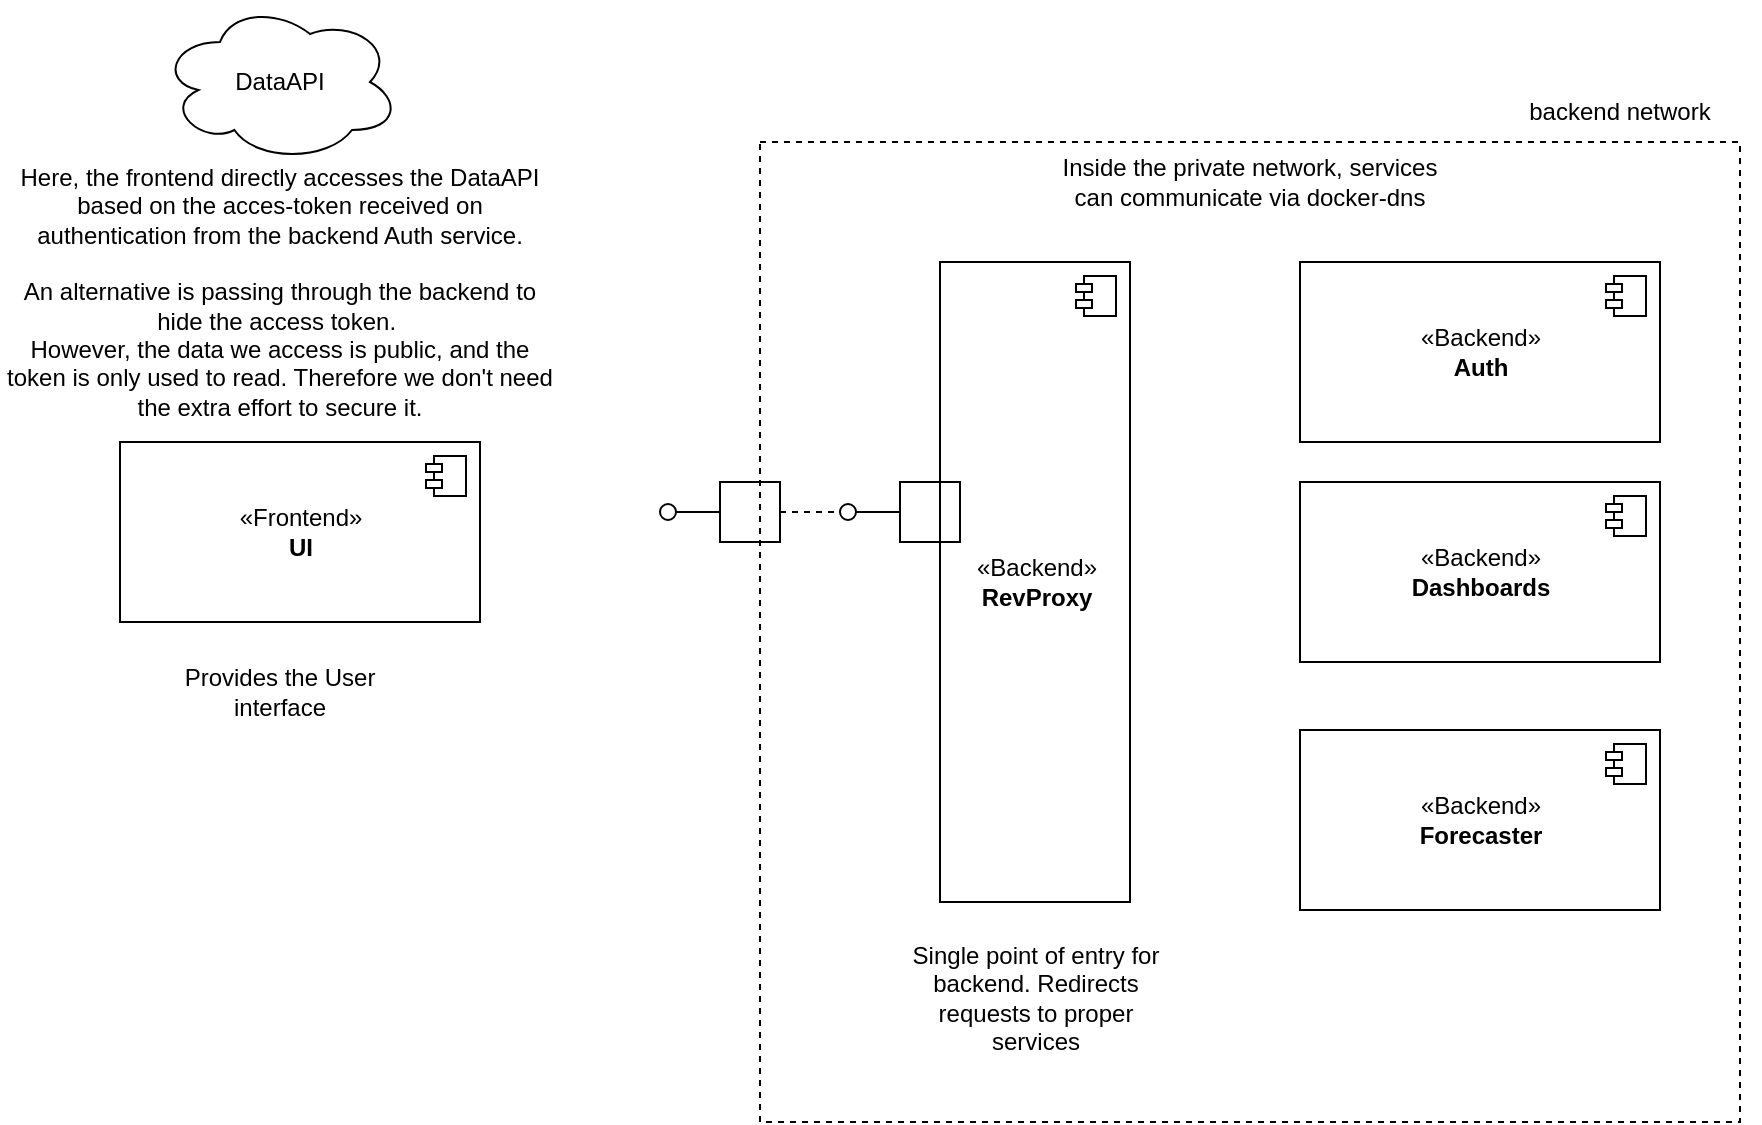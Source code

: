 <mxfile>
    <diagram id="k5bqN02csQ1cKzLP5F3b" name="SystemComponents">
        <mxGraphModel dx="1177" dy="779" grid="1" gridSize="10" guides="1" tooltips="1" connect="1" arrows="1" fold="1" page="1" pageScale="1" pageWidth="1169" pageHeight="827" math="0" shadow="0">
            <root>
                <mxCell id="0"/>
                <mxCell id="1" parent="0"/>
                <mxCell id="19" value="" style="whiteSpace=wrap;html=1;aspect=fixed;fillColor=none;dashed=1;" parent="1" vertex="1">
                    <mxGeometry x="390" y="80" width="490" height="490" as="geometry"/>
                </mxCell>
                <mxCell id="2" value="«Frontend»&lt;br&gt;&lt;b&gt;UI&lt;/b&gt;" style="html=1;dropTarget=0;" parent="1" vertex="1">
                    <mxGeometry x="70" y="230" width="180" height="90" as="geometry"/>
                </mxCell>
                <mxCell id="3" value="" style="shape=module;jettyWidth=8;jettyHeight=4;" parent="2" vertex="1">
                    <mxGeometry x="1" width="20" height="20" relative="1" as="geometry">
                        <mxPoint x="-27" y="7" as="offset"/>
                    </mxGeometry>
                </mxCell>
                <mxCell id="4" value="«Backend»&lt;br&gt;&lt;b&gt;Auth&lt;/b&gt;" style="html=1;dropTarget=0;" parent="1" vertex="1">
                    <mxGeometry x="660" y="140" width="180" height="90" as="geometry"/>
                </mxCell>
                <mxCell id="5" value="" style="shape=module;jettyWidth=8;jettyHeight=4;" parent="4" vertex="1">
                    <mxGeometry x="1" width="20" height="20" relative="1" as="geometry">
                        <mxPoint x="-27" y="7" as="offset"/>
                    </mxGeometry>
                </mxCell>
                <mxCell id="6" value="«Backend»&lt;br&gt;&lt;b&gt;Dashboards&lt;/b&gt;" style="html=1;dropTarget=0;" parent="1" vertex="1">
                    <mxGeometry x="660" y="250" width="180" height="90" as="geometry"/>
                </mxCell>
                <mxCell id="7" value="" style="shape=module;jettyWidth=8;jettyHeight=4;" parent="6" vertex="1">
                    <mxGeometry x="1" width="20" height="20" relative="1" as="geometry">
                        <mxPoint x="-27" y="7" as="offset"/>
                    </mxGeometry>
                </mxCell>
                <mxCell id="8" value="«Backend»&lt;br&gt;&lt;b&gt;Forecaster&lt;/b&gt;" style="html=1;dropTarget=0;" parent="1" vertex="1">
                    <mxGeometry x="660" y="374" width="180" height="90" as="geometry"/>
                </mxCell>
                <mxCell id="9" value="" style="shape=module;jettyWidth=8;jettyHeight=4;" parent="8" vertex="1">
                    <mxGeometry x="1" width="20" height="20" relative="1" as="geometry">
                        <mxPoint x="-27" y="7" as="offset"/>
                    </mxGeometry>
                </mxCell>
                <mxCell id="10" value="«Backend»&lt;br&gt;&lt;b&gt;RevProxy&lt;/b&gt;" style="html=1;dropTarget=0;" parent="1" vertex="1">
                    <mxGeometry x="480" y="140" width="95" height="320" as="geometry"/>
                </mxCell>
                <mxCell id="11" value="" style="shape=module;jettyWidth=8;jettyHeight=4;" parent="10" vertex="1">
                    <mxGeometry x="1" width="20" height="20" relative="1" as="geometry">
                        <mxPoint x="-27" y="7" as="offset"/>
                    </mxGeometry>
                </mxCell>
                <mxCell id="13" value="Provides the User interface" style="text;html=1;strokeColor=none;fillColor=none;align=center;verticalAlign=middle;whiteSpace=wrap;rounded=0;" parent="1" vertex="1">
                    <mxGeometry x="80" y="340" width="140" height="30" as="geometry"/>
                </mxCell>
                <mxCell id="14" value="DataAPI" style="ellipse;shape=cloud;whiteSpace=wrap;html=1;" parent="1" vertex="1">
                    <mxGeometry x="90" y="10" width="120" height="80" as="geometry"/>
                </mxCell>
                <mxCell id="15" value="Single point of entry for backend. Redirects requests to proper services" style="text;html=1;strokeColor=none;fillColor=none;align=center;verticalAlign=middle;whiteSpace=wrap;rounded=0;" parent="1" vertex="1">
                    <mxGeometry x="457.5" y="480" width="140" height="56" as="geometry"/>
                </mxCell>
                <mxCell id="17" value="Here, the frontend directly accesses the DataAPI based on the acces-token received on authentication from the backend Auth service.&lt;br&gt;&lt;br&gt;An alternative is passing through the backend to hide the access token.&amp;nbsp;&lt;br&gt;However, the data we access is public, and the token is only used to read. Therefore we don't need the extra effort to secure it." style="text;html=1;strokeColor=none;fillColor=none;align=center;verticalAlign=middle;whiteSpace=wrap;rounded=0;" parent="1" vertex="1">
                    <mxGeometry x="10" y="90" width="280" height="130" as="geometry"/>
                </mxCell>
                <mxCell id="20" value="backend network" style="text;html=1;strokeColor=none;fillColor=none;align=center;verticalAlign=middle;whiteSpace=wrap;rounded=0;dashed=1;" parent="1" vertex="1">
                    <mxGeometry x="750" y="50" width="140" height="30" as="geometry"/>
                </mxCell>
                <mxCell id="37" value="" style="group;rotation=-180;" parent="1" vertex="1" connectable="0">
                    <mxGeometry x="340" y="250" width="60" height="30" as="geometry"/>
                </mxCell>
                <mxCell id="34" value="" style="html=1;rounded=0;fillColor=none;rotation=-180;" parent="37" vertex="1">
                    <mxGeometry x="30" width="30" height="30" as="geometry"/>
                </mxCell>
                <mxCell id="35" value="" style="endArrow=none;html=1;rounded=0;align=center;verticalAlign=top;endFill=0;labelBackgroundColor=none;endSize=2;" parent="37" source="34" target="36" edge="1">
                    <mxGeometry relative="1" as="geometry"/>
                </mxCell>
                <mxCell id="36" value="" style="ellipse;html=1;fontSize=11;align=center;fillColor=none;points=[];aspect=fixed;resizable=0;verticalAlign=bottom;labelPosition=center;verticalLabelPosition=top;flipH=1;rotation=-180;" parent="37" vertex="1">
                    <mxGeometry y="11" width="8" height="8" as="geometry"/>
                </mxCell>
                <mxCell id="38" value="" style="group;rotation=-180;" parent="1" vertex="1" connectable="0">
                    <mxGeometry x="430" y="250" width="60" height="30" as="geometry"/>
                </mxCell>
                <mxCell id="39" value="" style="html=1;rounded=0;fillColor=none;rotation=-180;" parent="38" vertex="1">
                    <mxGeometry x="30" width="30" height="30" as="geometry"/>
                </mxCell>
                <mxCell id="40" value="" style="endArrow=none;html=1;rounded=0;align=center;verticalAlign=top;endFill=0;labelBackgroundColor=none;endSize=2;" parent="38" source="39" target="41" edge="1">
                    <mxGeometry relative="1" as="geometry"/>
                </mxCell>
                <mxCell id="41" value="" style="ellipse;html=1;fontSize=11;align=center;fillColor=none;points=[];aspect=fixed;resizable=0;verticalAlign=bottom;labelPosition=center;verticalLabelPosition=top;flipH=1;rotation=-180;" parent="38" vertex="1">
                    <mxGeometry y="11" width="8" height="8" as="geometry"/>
                </mxCell>
                <mxCell id="42" value="" style="endArrow=none;dashed=1;html=1;exitX=0;exitY=0.5;exitDx=0;exitDy=0;" parent="1" source="34" edge="1">
                    <mxGeometry width="50" height="50" relative="1" as="geometry">
                        <mxPoint x="300" y="370" as="sourcePoint"/>
                        <mxPoint x="430" y="265" as="targetPoint"/>
                    </mxGeometry>
                </mxCell>
                <mxCell id="43" value="Inside the private network, services can communicate via docker-dns" style="text;html=1;strokeColor=none;fillColor=none;align=center;verticalAlign=middle;whiteSpace=wrap;rounded=0;dashed=1;" parent="1" vertex="1">
                    <mxGeometry x="530" y="70" width="210" height="60" as="geometry"/>
                </mxCell>
            </root>
        </mxGraphModel>
    </diagram>
    <diagram id="5wI-kCk8OfMBNjvCVMY2" name="Backend services">
        <mxGraphModel dx="1199" dy="413" grid="1" gridSize="10" guides="1" tooltips="1" connect="1" arrows="1" fold="1" page="1" pageScale="1" pageWidth="1169" pageHeight="827" math="0" shadow="0">
            <root>
                <mxCell id="0"/>
                <mxCell id="1" parent="0"/>
                <mxCell id="4BP66CT8XZtjAaU_4Pfg-1" value="" style="html=1;dropTarget=0;" parent="1" vertex="1">
                    <mxGeometry x="50" y="60" width="590" height="250" as="geometry"/>
                </mxCell>
                <mxCell id="4BP66CT8XZtjAaU_4Pfg-2" value="" style="shape=module;jettyWidth=8;jettyHeight=4;" parent="4BP66CT8XZtjAaU_4Pfg-1" vertex="1">
                    <mxGeometry x="1" width="20" height="20" relative="1" as="geometry">
                        <mxPoint x="-27" y="7" as="offset"/>
                    </mxGeometry>
                </mxCell>
                <mxCell id="4BP66CT8XZtjAaU_4Pfg-4" value="«Component»&lt;br&gt;&lt;b&gt;AppServer&lt;/b&gt;" style="html=1;dropTarget=0;" parent="1" vertex="1">
                    <mxGeometry x="90" y="110" width="110" height="150" as="geometry"/>
                </mxCell>
                <mxCell id="4BP66CT8XZtjAaU_4Pfg-5" value="" style="shape=module;jettyWidth=8;jettyHeight=4;" parent="4BP66CT8XZtjAaU_4Pfg-4" vertex="1">
                    <mxGeometry x="1" width="20" height="20" relative="1" as="geometry">
                        <mxPoint x="-27" y="7" as="offset"/>
                    </mxGeometry>
                </mxCell>
                <mxCell id="4BP66CT8XZtjAaU_4Pfg-6" value="«Component»&lt;br&gt;&lt;b&gt;AuthLogic&lt;/b&gt;" style="html=1;dropTarget=0;" parent="1" vertex="1">
                    <mxGeometry x="250" y="110" width="110" height="150" as="geometry"/>
                </mxCell>
                <mxCell id="4BP66CT8XZtjAaU_4Pfg-7" value="" style="shape=module;jettyWidth=8;jettyHeight=4;" parent="4BP66CT8XZtjAaU_4Pfg-6" vertex="1">
                    <mxGeometry x="1" width="20" height="20" relative="1" as="geometry">
                        <mxPoint x="-27" y="7" as="offset"/>
                    </mxGeometry>
                </mxCell>
                <mxCell id="4BP66CT8XZtjAaU_4Pfg-8" value="«Component»&lt;br&gt;&lt;b&gt;StorageProvider&lt;/b&gt;" style="html=1;dropTarget=0;" parent="1" vertex="1">
                    <mxGeometry x="430" y="110" width="110" height="150" as="geometry"/>
                </mxCell>
                <mxCell id="4BP66CT8XZtjAaU_4Pfg-9" value="" style="shape=module;jettyWidth=8;jettyHeight=4;" parent="4BP66CT8XZtjAaU_4Pfg-8" vertex="1">
                    <mxGeometry x="1" width="20" height="20" relative="1" as="geometry">
                        <mxPoint x="-27" y="7" as="offset"/>
                    </mxGeometry>
                </mxCell>
                <mxCell id="4BP66CT8XZtjAaU_4Pfg-10" value="Auth Service" style="text;html=1;align=center;verticalAlign=middle;resizable=0;points=[];autosize=1;strokeColor=none;fillColor=none;" parent="1" vertex="1">
                    <mxGeometry x="250" y="30" width="90" height="30" as="geometry"/>
                </mxCell>
                <mxCell id="ruvIt_iEg97WQy3mAJ6C-1" value="" style="html=1;dropTarget=0;" parent="1" vertex="1">
                    <mxGeometry x="60" y="350" width="590" height="250" as="geometry"/>
                </mxCell>
                <mxCell id="ruvIt_iEg97WQy3mAJ6C-2" value="" style="shape=module;jettyWidth=8;jettyHeight=4;" parent="ruvIt_iEg97WQy3mAJ6C-1" vertex="1">
                    <mxGeometry x="1" width="20" height="20" relative="1" as="geometry">
                        <mxPoint x="-27" y="7" as="offset"/>
                    </mxGeometry>
                </mxCell>
                <mxCell id="ruvIt_iEg97WQy3mAJ6C-3" value="«Component»&lt;br&gt;&lt;b&gt;AppServer&lt;/b&gt;" style="html=1;dropTarget=0;" parent="1" vertex="1">
                    <mxGeometry x="100" y="400" width="110" height="150" as="geometry"/>
                </mxCell>
                <mxCell id="ruvIt_iEg97WQy3mAJ6C-4" value="" style="shape=module;jettyWidth=8;jettyHeight=4;" parent="ruvIt_iEg97WQy3mAJ6C-3" vertex="1">
                    <mxGeometry x="1" width="20" height="20" relative="1" as="geometry">
                        <mxPoint x="-27" y="7" as="offset"/>
                    </mxGeometry>
                </mxCell>
                <mxCell id="ruvIt_iEg97WQy3mAJ6C-5" value="«Component»&lt;br&gt;&lt;b&gt;Dashboards Logic&lt;/b&gt;" style="html=1;dropTarget=0;" parent="1" vertex="1">
                    <mxGeometry x="285" y="400" width="120" height="150" as="geometry"/>
                </mxCell>
                <mxCell id="ruvIt_iEg97WQy3mAJ6C-6" value="" style="shape=module;jettyWidth=8;jettyHeight=4;" parent="ruvIt_iEg97WQy3mAJ6C-5" vertex="1">
                    <mxGeometry x="1" width="20" height="20" relative="1" as="geometry">
                        <mxPoint x="-27" y="7" as="offset"/>
                    </mxGeometry>
                </mxCell>
                <mxCell id="ruvIt_iEg97WQy3mAJ6C-7" value="«Component»&lt;br&gt;&lt;b&gt;StorageProvider&lt;/b&gt;" style="html=1;dropTarget=0;" parent="1" vertex="1">
                    <mxGeometry x="475" y="400" width="110" height="150" as="geometry"/>
                </mxCell>
                <mxCell id="ruvIt_iEg97WQy3mAJ6C-8" value="" style="shape=module;jettyWidth=8;jettyHeight=4;" parent="ruvIt_iEg97WQy3mAJ6C-7" vertex="1">
                    <mxGeometry x="1" width="20" height="20" relative="1" as="geometry">
                        <mxPoint x="-27" y="7" as="offset"/>
                    </mxGeometry>
                </mxCell>
                <mxCell id="ruvIt_iEg97WQy3mAJ6C-9" value="Dashboards Service" style="text;html=1;align=center;verticalAlign=middle;resizable=0;points=[];autosize=1;strokeColor=none;fillColor=none;" parent="1" vertex="1">
                    <mxGeometry x="240" y="320" width="130" height="30" as="geometry"/>
                </mxCell>
            </root>
        </mxGraphModel>
    </diagram>
    <diagram id="uphkCuOw7HRHPjCCz7ia" name="SilentSignIn">
        <mxGraphModel dx="1199" dy="1240" grid="1" gridSize="10" guides="1" tooltips="1" connect="1" arrows="1" fold="1" page="1" pageScale="1" pageWidth="1169" pageHeight="827" math="0" shadow="0">
            <root>
                <mxCell id="0"/>
                <mxCell id="1" parent="0"/>
                <mxCell id="uh8G96t23eyZ6u7PxSP9-3" value="«Component»&lt;br&gt;&lt;b&gt;DashboardList&lt;/b&gt;" style="html=1;dropTarget=0;" parent="1" vertex="1">
                    <mxGeometry x="200" y="400" width="180" height="90" as="geometry"/>
                </mxCell>
                <mxCell id="uh8G96t23eyZ6u7PxSP9-4" value="" style="shape=module;jettyWidth=8;jettyHeight=4;" parent="uh8G96t23eyZ6u7PxSP9-3" vertex="1">
                    <mxGeometry x="1" width="20" height="20" relative="1" as="geometry">
                        <mxPoint x="-27" y="7" as="offset"/>
                    </mxGeometry>
                </mxCell>
                <mxCell id="uh8G96t23eyZ6u7PxSP9-11" value="«Store»&lt;br&gt;&lt;b&gt;AuthStore&lt;/b&gt;" style="html=1;dropTarget=0;" parent="1" vertex="1">
                    <mxGeometry x="520" y="200" width="140" height="160" as="geometry"/>
                </mxCell>
                <mxCell id="uh8G96t23eyZ6u7PxSP9-12" value="" style="shape=module;jettyWidth=8;jettyHeight=4;" parent="uh8G96t23eyZ6u7PxSP9-11" vertex="1">
                    <mxGeometry x="1" width="20" height="20" relative="1" as="geometry">
                        <mxPoint x="-27" y="7" as="offset"/>
                    </mxGeometry>
                </mxCell>
                <mxCell id="uh8G96t23eyZ6u7PxSP9-15" value="authContextObservable" style="shape=cube;whiteSpace=wrap;html=1;boundedLbl=1;backgroundOutline=1;darkOpacity=0.05;darkOpacity2=0.1;" parent="1" vertex="1">
                    <mxGeometry x="340" y="260" width="150" height="40" as="geometry"/>
                </mxCell>
                <mxCell id="uh8G96t23eyZ6u7PxSP9-19" value="«Component»&lt;br&gt;&lt;b&gt;SignIn&lt;/b&gt;" style="html=1;dropTarget=0;" parent="1" vertex="1">
                    <mxGeometry x="160" y="200" width="140" height="110" as="geometry"/>
                </mxCell>
                <mxCell id="uh8G96t23eyZ6u7PxSP9-20" value="" style="shape=module;jettyWidth=8;jettyHeight=4;" parent="uh8G96t23eyZ6u7PxSP9-19" vertex="1">
                    <mxGeometry x="1" width="20" height="20" relative="1" as="geometry">
                        <mxPoint x="-27" y="7" as="offset"/>
                    </mxGeometry>
                </mxCell>
                <mxCell id="uh8G96t23eyZ6u7PxSP9-21" value="&lt;h1&gt;Silent SignIn&lt;/h1&gt;&lt;div&gt;- this mechanism is used temporarily, while a full auth and users concept is not defined.&lt;/div&gt;&lt;div&gt;- The SignIn component will simply act as a pass-trough here and trigger the automated sign in and populate the AuthStore with auth data.&lt;/div&gt;&lt;div&gt;- On successful sign in, the component will load DashboardsList&lt;/div&gt;" style="text;html=1;strokeColor=none;fillColor=none;spacing=5;spacingTop=-20;whiteSpace=wrap;overflow=hidden;rounded=0;" parent="1" vertex="1">
                    <mxGeometry x="250" width="420" height="130" as="geometry"/>
                </mxCell>
                <mxCell id="uh8G96t23eyZ6u7PxSP9-22" value="Security and guards" style="text;html=1;strokeColor=none;fillColor=none;align=center;verticalAlign=middle;whiteSpace=wrap;rounded=0;" parent="1" vertex="1">
                    <mxGeometry x="10" y="40" width="60" height="30" as="geometry"/>
                </mxCell>
                <mxCell id="uh8G96t23eyZ6u7PxSP9-32" value="" style="endArrow=classic;html=1;exitX=1.007;exitY=0.391;exitDx=0;exitDy=0;exitPerimeter=0;entryX=0;entryY=0.25;entryDx=0;entryDy=0;" parent="1" source="uh8G96t23eyZ6u7PxSP9-19" target="uh8G96t23eyZ6u7PxSP9-11" edge="1">
                    <mxGeometry width="50" height="50" relative="1" as="geometry">
                        <mxPoint x="370" y="290" as="sourcePoint"/>
                        <mxPoint x="420" y="240" as="targetPoint"/>
                    </mxGeometry>
                </mxCell>
                <mxCell id="uh8G96t23eyZ6u7PxSP9-33" value="onInit(): request sign in" style="text;html=1;align=center;verticalAlign=middle;resizable=0;points=[];autosize=1;strokeColor=none;fillColor=none;" parent="1" vertex="1">
                    <mxGeometry x="320" y="210" width="150" height="30" as="geometry"/>
                </mxCell>
                <mxCell id="uh8G96t23eyZ6u7PxSP9-34" value="Backend&amp;nbsp;&lt;br&gt;Services" style="rounded=1;whiteSpace=wrap;html=1;" parent="1" vertex="1">
                    <mxGeometry x="880" y="190" width="120" height="190" as="geometry"/>
                </mxCell>
                <mxCell id="uh8G96t23eyZ6u7PxSP9-35" value="browser&lt;br&gt;storage" style="shape=cylinder3;whiteSpace=wrap;html=1;boundedLbl=1;backgroundOutline=1;size=15;" parent="1" vertex="1">
                    <mxGeometry x="560" y="300" width="60" height="60" as="geometry"/>
                </mxCell>
                <mxCell id="uh8G96t23eyZ6u7PxSP9-36" value="" style="endArrow=classic;startArrow=classic;html=1;entryX=0.017;entryY=0.384;entryDx=0;entryDy=0;entryPerimeter=0;exitX=1.021;exitY=0.388;exitDx=0;exitDy=0;exitPerimeter=0;" parent="1" source="uh8G96t23eyZ6u7PxSP9-11" target="uh8G96t23eyZ6u7PxSP9-34" edge="1">
                    <mxGeometry width="50" height="50" relative="1" as="geometry">
                        <mxPoint x="700" y="280" as="sourcePoint"/>
                        <mxPoint x="750" y="230" as="targetPoint"/>
                    </mxGeometry>
                </mxCell>
                <mxCell id="uh8G96t23eyZ6u7PxSP9-37" value="SignIn with predefined credentials" style="text;html=1;align=center;verticalAlign=middle;resizable=0;points=[];autosize=1;strokeColor=none;fillColor=none;" parent="1" vertex="1">
                    <mxGeometry x="675" y="230" width="200" height="30" as="geometry"/>
                </mxCell>
                <mxCell id="uh8G96t23eyZ6u7PxSP9-38" value="" style="endArrow=classic;html=1;entryX=0.5;entryY=0;entryDx=0;entryDy=0;" parent="1" source="uh8G96t23eyZ6u7PxSP9-19" target="uh8G96t23eyZ6u7PxSP9-3" edge="1">
                    <mxGeometry width="50" height="50" relative="1" as="geometry">
                        <mxPoint x="350" y="380" as="sourcePoint"/>
                        <mxPoint x="400" y="330" as="targetPoint"/>
                        <Array as="points">
                            <mxPoint x="230" y="350"/>
                            <mxPoint x="290" y="350"/>
                        </Array>
                    </mxGeometry>
                </mxCell>
                <mxCell id="uh8G96t23eyZ6u7PxSP9-39" value="onSuccessfulAuth(): load DasboardsList" style="text;html=1;align=center;verticalAlign=middle;resizable=0;points=[];autosize=1;strokeColor=none;fillColor=none;" parent="1" vertex="1">
                    <mxGeometry x="185" y="320" width="240" height="30" as="geometry"/>
                </mxCell>
                <mxCell id="uh8G96t23eyZ6u7PxSP9-41" value="" style="endArrow=classic;html=1;entryX=1;entryY=0.75;entryDx=0;entryDy=0;" parent="1" source="uh8G96t23eyZ6u7PxSP9-15" target="uh8G96t23eyZ6u7PxSP9-19" edge="1">
                    <mxGeometry width="50" height="50" relative="1" as="geometry">
                        <mxPoint x="470" y="470" as="sourcePoint"/>
                        <mxPoint x="520" y="420" as="targetPoint"/>
                    </mxGeometry>
                </mxCell>
                <mxCell id="uh8G96t23eyZ6u7PxSP9-42" value="" style="endArrow=classic;html=1;entryX=0;entryY=0;entryDx=150;entryDy=30;entryPerimeter=0;" parent="1" target="uh8G96t23eyZ6u7PxSP9-15" edge="1">
                    <mxGeometry width="50" height="50" relative="1" as="geometry">
                        <mxPoint x="520" y="290" as="sourcePoint"/>
                        <mxPoint x="600" y="470" as="targetPoint"/>
                    </mxGeometry>
                </mxCell>
            </root>
        </mxGraphModel>
    </diagram>
    <diagram id="P16CNtLB-4IlEtLsnqEm" name="BackendDashboardsApi">
        <mxGraphModel dx="1177" dy="779" grid="1" gridSize="10" guides="1" tooltips="1" connect="1" arrows="1" fold="1" page="1" pageScale="1" pageWidth="1169" pageHeight="827" math="0" shadow="0">
            <root>
                <mxCell id="0"/>
                <mxCell id="1" parent="0"/>
                <mxCell id="WdKTfdVPN0f5Ysp5mIyR-1" value="Methods/Route" style="swimlane;whiteSpace=wrap;html=1;" parent="1" vertex="1">
                    <mxGeometry x="30" y="50" width="270" height="400" as="geometry"/>
                </mxCell>
                <mxCell id="WdKTfdVPN0f5Ysp5mIyR-4" value="GET,POST /dashboards/test" style="rounded=1;whiteSpace=wrap;html=1;" parent="WdKTfdVPN0f5Ysp5mIyR-1" vertex="1">
                    <mxGeometry x="20" y="40" width="210" height="40" as="geometry"/>
                </mxCell>
                <mxCell id="WdKTfdVPN0f5Ysp5mIyR-5" value="POST /dashboards" style="rounded=1;whiteSpace=wrap;html=1;" parent="WdKTfdVPN0f5Ysp5mIyR-1" vertex="1">
                    <mxGeometry x="20" y="100" width="210" height="40" as="geometry"/>
                </mxCell>
                <mxCell id="WdKTfdVPN0f5Ysp5mIyR-6" value="PUT /dashboards" style="rounded=1;whiteSpace=wrap;html=1;" parent="WdKTfdVPN0f5Ysp5mIyR-1" vertex="1">
                    <mxGeometry x="20" y="160" width="210" height="40" as="geometry"/>
                </mxCell>
                <mxCell id="WdKTfdVPN0f5Ysp5mIyR-7" value="DELETE /dashboards" style="rounded=1;whiteSpace=wrap;html=1;" parent="WdKTfdVPN0f5Ysp5mIyR-1" vertex="1">
                    <mxGeometry x="20" y="220" width="210" height="40" as="geometry"/>
                </mxCell>
                <mxCell id="WdKTfdVPN0f5Ysp5mIyR-8" value="GET /dashboards/find" style="rounded=1;whiteSpace=wrap;html=1;" parent="WdKTfdVPN0f5Ysp5mIyR-1" vertex="1">
                    <mxGeometry x="20" y="280" width="210" height="40" as="geometry"/>
                </mxCell>
                <mxCell id="WdKTfdVPN0f5Ysp5mIyR-9" value="GET /dashboards" style="rounded=1;whiteSpace=wrap;html=1;" parent="WdKTfdVPN0f5Ysp5mIyR-1" vertex="1">
                    <mxGeometry x="20" y="343.5" width="210" height="40" as="geometry"/>
                </mxCell>
                <mxCell id="WdKTfdVPN0f5Ysp5mIyR-2" value="Data: body/query" style="swimlane;whiteSpace=wrap;html=1;" parent="1" vertex="1">
                    <mxGeometry x="320" y="50" width="290" height="400" as="geometry"/>
                </mxCell>
                <mxCell id="WdKTfdVPN0f5Ysp5mIyR-11" value="Body {data to be mirrored}" style="rounded=1;whiteSpace=wrap;html=1;" parent="WdKTfdVPN0f5Ysp5mIyR-2" vertex="1">
                    <mxGeometry x="20" y="40" width="250" height="40" as="geometry"/>
                </mxCell>
                <mxCell id="WdKTfdVPN0f5Ysp5mIyR-13" value="Query userid&lt;br&gt;Body {name, trackedSymbols, timestamp}" style="rounded=1;whiteSpace=wrap;html=1;" parent="WdKTfdVPN0f5Ysp5mIyR-2" vertex="1">
                    <mxGeometry x="20" y="100" width="250" height="40" as="geometry"/>
                </mxCell>
                <mxCell id="WdKTfdVPN0f5Ysp5mIyR-15" value="Query: dashboard_id&lt;br&gt;Body { name, trackedSymbols, timestamp}" style="rounded=1;whiteSpace=wrap;html=1;" parent="WdKTfdVPN0f5Ysp5mIyR-2" vertex="1">
                    <mxGeometry x="20" y="160" width="250" height="40" as="geometry"/>
                </mxCell>
                <mxCell id="WdKTfdVPN0f5Ysp5mIyR-17" value="Query: dashboard_id" style="rounded=1;whiteSpace=wrap;html=1;" parent="WdKTfdVPN0f5Ysp5mIyR-2" vertex="1">
                    <mxGeometry x="15" y="220" width="255" height="40" as="geometry"/>
                </mxCell>
                <mxCell id="WdKTfdVPN0f5Ysp5mIyR-19" value="Query: dashboard_id" style="rounded=1;whiteSpace=wrap;html=1;" parent="WdKTfdVPN0f5Ysp5mIyR-2" vertex="1">
                    <mxGeometry x="15" y="280" width="255" height="40" as="geometry"/>
                </mxCell>
                <mxCell id="WdKTfdVPN0f5Ysp5mIyR-21" value="Query: {ownerid} or {ownerid, name}" style="rounded=1;whiteSpace=wrap;html=1;" parent="WdKTfdVPN0f5Ysp5mIyR-2" vertex="1">
                    <mxGeometry x="15" y="343.5" width="255" height="40" as="geometry"/>
                </mxCell>
                <mxCell id="WdKTfdVPN0f5Ysp5mIyR-3" value="Description" style="swimlane;whiteSpace=wrap;html=1;" parent="1" vertex="1">
                    <mxGeometry x="620" y="50" width="500" height="400" as="geometry"/>
                </mxCell>
                <mxCell id="WdKTfdVPN0f5Ysp5mIyR-12" value="Mirrors back request data" style="rounded=1;whiteSpace=wrap;html=1;align=center;" parent="WdKTfdVPN0f5Ysp5mIyR-3" vertex="1">
                    <mxGeometry x="10" y="40" width="460" height="40" as="geometry"/>
                </mxCell>
                <mxCell id="WdKTfdVPN0f5Ysp5mIyR-14" value="Creates a new dashboard and returns it if successful" style="rounded=1;whiteSpace=wrap;html=1;" parent="WdKTfdVPN0f5Ysp5mIyR-3" vertex="1">
                    <mxGeometry x="10" y="100" width="460" height="40" as="geometry"/>
                </mxCell>
                <mxCell id="WdKTfdVPN0f5Ysp5mIyR-16" value="Updates a dashboard configuration" style="rounded=1;whiteSpace=wrap;html=1;" parent="WdKTfdVPN0f5Ysp5mIyR-3" vertex="1">
                    <mxGeometry x="10" y="160" width="460" height="40" as="geometry"/>
                </mxCell>
                <mxCell id="WdKTfdVPN0f5Ysp5mIyR-18" value="Deletes a dashboard configuration" style="rounded=1;whiteSpace=wrap;html=1;" parent="WdKTfdVPN0f5Ysp5mIyR-3" vertex="1">
                    <mxGeometry x="10" y="220" width="460" height="40" as="geometry"/>
                </mxCell>
                <mxCell id="WdKTfdVPN0f5Ysp5mIyR-20" value="Returns a dashboard configuration" style="rounded=1;whiteSpace=wrap;html=1;" parent="WdKTfdVPN0f5Ysp5mIyR-3" vertex="1">
                    <mxGeometry x="10" y="280" width="460" height="40" as="geometry"/>
                </mxCell>
                <mxCell id="WdKTfdVPN0f5Ysp5mIyR-22" value="Returns all dashboard configurations for a user" style="rounded=1;whiteSpace=wrap;html=1;" parent="WdKTfdVPN0f5Ysp5mIyR-3" vertex="1">
                    <mxGeometry x="10" y="340" width="460" height="40" as="geometry"/>
                </mxCell>
            </root>
        </mxGraphModel>
    </diagram>
    <diagram id="Br6-GCHUpfwb4xp4ezAg" name="BackendDashboardsModule">
        <mxGraphModel dx="1177" dy="779" grid="1" gridSize="10" guides="1" tooltips="1" connect="1" arrows="1" fold="1" page="1" pageScale="1" pageWidth="1169" pageHeight="827" math="0" shadow="0">
            <root>
                <mxCell id="0"/>
                <mxCell id="1" parent="0"/>
                <mxCell id="SuPB6cbbiHJDRQ6zVgRs-15" value="DashboardsModule" style="swimlane;whiteSpace=wrap;html=1;" parent="1" vertex="1">
                    <mxGeometry x="170" y="240" width="790" height="240" as="geometry"/>
                </mxCell>
                <mxCell id="SuPB6cbbiHJDRQ6zVgRs-19" value="" style="endArrow=classic;html=1;entryX=0;entryY=0.75;entryDx=0;entryDy=0;exitX=1;exitY=0.75;exitDx=0;exitDy=0;" parent="SuPB6cbbiHJDRQ6zVgRs-15" edge="1">
                    <mxGeometry width="50" height="50" relative="1" as="geometry">
                        <mxPoint x="170" y="69.71" as="sourcePoint"/>
                        <mxPoint x="230" y="69.71" as="targetPoint"/>
                    </mxGeometry>
                </mxCell>
                <mxCell id="SuPB6cbbiHJDRQ6zVgRs-20" value="" style="endArrow=classic;html=1;entryX=0;entryY=0.75;entryDx=0;entryDy=0;exitX=1;exitY=0.75;exitDx=0;exitDy=0;" parent="SuPB6cbbiHJDRQ6zVgRs-15" edge="1">
                    <mxGeometry width="50" height="50" relative="1" as="geometry">
                        <mxPoint x="370" y="70" as="sourcePoint"/>
                        <mxPoint x="430" y="70" as="targetPoint"/>
                    </mxGeometry>
                </mxCell>
                <mxCell id="SuPB6cbbiHJDRQ6zVgRs-21" value="" style="endArrow=classic;html=1;entryX=0;entryY=0.5;entryDx=0;entryDy=0;exitX=1;exitY=0.75;exitDx=0;exitDy=0;" parent="SuPB6cbbiHJDRQ6zVgRs-15" target="SuPB6cbbiHJDRQ6zVgRs-10" edge="1">
                    <mxGeometry width="50" height="50" relative="1" as="geometry">
                        <mxPoint x="570" y="70" as="sourcePoint"/>
                        <mxPoint x="630" y="70" as="targetPoint"/>
                    </mxGeometry>
                </mxCell>
                <mxCell id="SuPB6cbbiHJDRQ6zVgRs-23" value="" style="endArrow=classic;html=1;exitX=0.25;exitY=0;exitDx=0;exitDy=0;" parent="SuPB6cbbiHJDRQ6zVgRs-15" source="SuPB6cbbiHJDRQ6zVgRs-13" edge="1">
                    <mxGeometry width="50" height="50" relative="1" as="geometry">
                        <mxPoint x="470" y="210" as="sourcePoint"/>
                        <mxPoint x="540" y="100" as="targetPoint"/>
                    </mxGeometry>
                </mxCell>
                <mxCell id="SuPB6cbbiHJDRQ6zVgRs-24" value="" style="endArrow=classic;html=1;exitX=0.75;exitY=0;exitDx=0;exitDy=0;" parent="SuPB6cbbiHJDRQ6zVgRs-15" source="SuPB6cbbiHJDRQ6zVgRs-13" edge="1">
                    <mxGeometry width="50" height="50" relative="1" as="geometry">
                        <mxPoint x="620" y="170" as="sourcePoint"/>
                        <mxPoint x="660" y="100" as="targetPoint"/>
                    </mxGeometry>
                </mxCell>
                <mxCell id="SuPB6cbbiHJDRQ6zVgRs-8" value="Controller" style="swimlane;fontStyle=0;childLayout=stackLayout;horizontal=1;startSize=26;fillColor=none;horizontalStack=0;resizeParent=1;resizeParentMax=0;resizeLast=0;collapsible=1;marginBottom=0;" parent="SuPB6cbbiHJDRQ6zVgRs-15" vertex="1">
                    <mxGeometry x="230" y="40" width="140" height="56" as="geometry"/>
                </mxCell>
                <mxCell id="G-R5u0f5guq3J0OuJTK2-7" value="API and routes" style="text;html=1;align=center;verticalAlign=middle;resizable=0;points=[];autosize=1;strokeColor=none;fillColor=none;" parent="SuPB6cbbiHJDRQ6zVgRs-8" vertex="1">
                    <mxGeometry y="26" width="140" height="30" as="geometry"/>
                </mxCell>
                <mxCell id="G-R5u0f5guq3J0OuJTK2-3" value="DashboardSerializer" style="swimlane;fontStyle=0;childLayout=stackLayout;horizontal=1;startSize=26;fillColor=none;horizontalStack=0;resizeParent=1;resizeParentMax=0;resizeLast=0;collapsible=1;marginBottom=0;" parent="SuPB6cbbiHJDRQ6zVgRs-15" vertex="1">
                    <mxGeometry x="230" y="130" width="140" height="56" as="geometry"/>
                </mxCell>
                <mxCell id="G-R5u0f5guq3J0OuJTK2-4" value="Control reponse data" style="text;html=1;align=center;verticalAlign=middle;resizable=0;points=[];autosize=1;strokeColor=none;fillColor=none;" parent="G-R5u0f5guq3J0OuJTK2-3" vertex="1">
                    <mxGeometry y="26" width="140" height="30" as="geometry"/>
                </mxCell>
                <mxCell id="G-R5u0f5guq3J0OuJTK2-6" value="Control reponse data" style="text;html=1;align=center;verticalAlign=middle;resizable=0;points=[];autosize=1;strokeColor=none;fillColor=none;" parent="SuPB6cbbiHJDRQ6zVgRs-15" vertex="1">
                    <mxGeometry x="300" y="186" width="140" height="30" as="geometry"/>
                </mxCell>
                <mxCell id="SuPB6cbbiHJDRQ6zVgRs-1" value="Request" style="shape=process;whiteSpace=wrap;html=1;backgroundOutline=1;" parent="1" vertex="1">
                    <mxGeometry x="30" y="280" width="80" height="60" as="geometry"/>
                </mxCell>
                <mxCell id="SuPB6cbbiHJDRQ6zVgRs-4" value="Validation" style="swimlane;fontStyle=0;childLayout=stackLayout;horizontal=1;startSize=26;fillColor=none;horizontalStack=0;resizeParent=1;resizeParentMax=0;resizeLast=0;collapsible=1;marginBottom=0;" parent="1" vertex="1">
                    <mxGeometry x="200" y="280" width="140" height="56" as="geometry"/>
                </mxCell>
                <mxCell id="G-R5u0f5guq3J0OuJTK2-5" value="Validate requests" style="text;html=1;align=center;verticalAlign=middle;resizable=0;points=[];autosize=1;strokeColor=none;fillColor=none;" parent="SuPB6cbbiHJDRQ6zVgRs-4" vertex="1">
                    <mxGeometry y="26" width="140" height="30" as="geometry"/>
                </mxCell>
                <mxCell id="SuPB6cbbiHJDRQ6zVgRs-9" value="Service" style="swimlane;fontStyle=0;childLayout=stackLayout;horizontal=1;startSize=26;fillColor=none;horizontalStack=0;resizeParent=1;resizeParentMax=0;resizeLast=0;collapsible=1;marginBottom=0;" parent="1" vertex="1">
                    <mxGeometry x="600" y="280" width="140" height="56" as="geometry"/>
                </mxCell>
                <mxCell id="G-R5u0f5guq3J0OuJTK2-8" value="Dashboards Logic" style="text;html=1;align=center;verticalAlign=middle;resizable=0;points=[];autosize=1;strokeColor=none;fillColor=none;" parent="SuPB6cbbiHJDRQ6zVgRs-9" vertex="1">
                    <mxGeometry y="26" width="140" height="30" as="geometry"/>
                </mxCell>
                <mxCell id="SuPB6cbbiHJDRQ6zVgRs-10" value="Repository" style="swimlane;fontStyle=0;childLayout=stackLayout;horizontal=1;startSize=26;fillColor=none;horizontalStack=0;resizeParent=1;resizeParentMax=0;resizeLast=0;collapsible=1;marginBottom=0;" parent="1" vertex="1">
                    <mxGeometry x="790" y="280" width="140" height="56" as="geometry"/>
                </mxCell>
                <mxCell id="G-R5u0f5guq3J0OuJTK2-9" value="Storage" style="text;html=1;align=center;verticalAlign=middle;resizable=0;points=[];autosize=1;strokeColor=none;fillColor=none;" parent="SuPB6cbbiHJDRQ6zVgRs-10" vertex="1">
                    <mxGeometry y="26" width="140" height="30" as="geometry"/>
                </mxCell>
                <mxCell id="SuPB6cbbiHJDRQ6zVgRs-11" value="«DTO»&lt;br&gt;&lt;b&gt;Dashboard&lt;/b&gt;" style="html=1;" parent="1" vertex="1">
                    <mxGeometry x="215" y="380" width="110" height="50" as="geometry"/>
                </mxCell>
                <mxCell id="SuPB6cbbiHJDRQ6zVgRs-13" value="«Entity»&lt;br&gt;&lt;b&gt;Dashboard&lt;/b&gt;" style="html=1;" parent="1" vertex="1">
                    <mxGeometry x="720" y="389" width="110" height="50" as="geometry"/>
                </mxCell>
                <mxCell id="SuPB6cbbiHJDRQ6zVgRs-14" value="MariaDb" style="shape=cylinder3;whiteSpace=wrap;html=1;boundedLbl=1;backgroundOutline=1;size=15;dashed=1;" parent="1" vertex="1">
                    <mxGeometry x="1020" y="280" width="90" height="110" as="geometry"/>
                </mxCell>
                <mxCell id="SuPB6cbbiHJDRQ6zVgRs-16" value="" style="endArrow=classic;html=1;entryX=0;entryY=0.5;entryDx=0;entryDy=0;exitX=1;exitY=0.5;exitDx=0;exitDy=0;" parent="1" source="SuPB6cbbiHJDRQ6zVgRs-1" target="SuPB6cbbiHJDRQ6zVgRs-4" edge="1">
                    <mxGeometry width="50" height="50" relative="1" as="geometry">
                        <mxPoint x="30" y="440" as="sourcePoint"/>
                        <mxPoint x="80" y="390" as="targetPoint"/>
                    </mxGeometry>
                </mxCell>
                <mxCell id="SuPB6cbbiHJDRQ6zVgRs-22" value="" style="endArrow=classic;startArrow=classic;html=1;entryX=0;entryY=0.5;entryDx=0;entryDy=0;entryPerimeter=0;" parent="1" target="SuPB6cbbiHJDRQ6zVgRs-14" edge="1">
                    <mxGeometry width="50" height="50" relative="1" as="geometry">
                        <mxPoint x="930" y="320" as="sourcePoint"/>
                        <mxPoint x="1130" y="420" as="targetPoint"/>
                    </mxGeometry>
                </mxCell>
                <mxCell id="SuPB6cbbiHJDRQ6zVgRs-25" value="" style="endArrow=classic;html=1;entryX=0.5;entryY=1;entryDx=0;entryDy=0;exitX=0.5;exitY=0;exitDx=0;exitDy=0;" parent="1" source="SuPB6cbbiHJDRQ6zVgRs-11" target="SuPB6cbbiHJDRQ6zVgRs-4" edge="1">
                    <mxGeometry width="50" height="50" relative="1" as="geometry">
                        <mxPoint x="160" y="410" as="sourcePoint"/>
                        <mxPoint x="210" y="360" as="targetPoint"/>
                    </mxGeometry>
                </mxCell>
            </root>
        </mxGraphModel>
    </diagram>
</mxfile>
